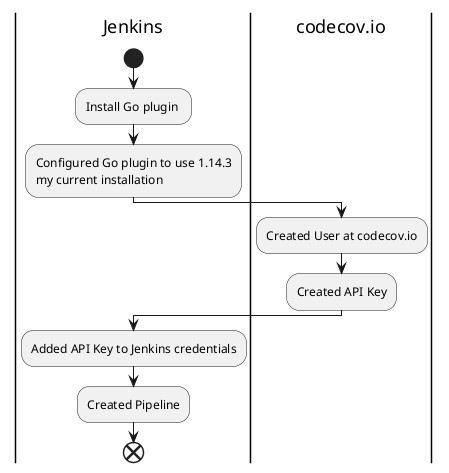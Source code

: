 
@startuml Go project build
floating note left
    https://bmuschko.com/blog/go-on-jenkins/
end note
|Jenkins|
start
    :Install Go plugin ;
    :Configured Go plugin to use 1.14.3 
    my current installation;
|codecov.io|
    :Created User at codecov.io;
    :Created API Key;
|Jenkins|
    :Added API Key to Jenkins credentials;
    :Created Pipeline;
end

@enduml
